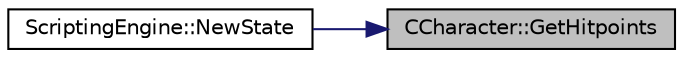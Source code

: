digraph "CCharacter::GetHitpoints"
{
 // LATEX_PDF_SIZE
  edge [fontname="Helvetica",fontsize="10",labelfontname="Helvetica",labelfontsize="10"];
  node [fontname="Helvetica",fontsize="10",shape=record];
  rankdir="RL";
  Node8 [label="CCharacter::GetHitpoints",height=0.2,width=0.4,color="black", fillcolor="grey75", style="filled", fontcolor="black",tooltip="hitpoints accessor"];
  Node8 -> Node9 [dir="back",color="midnightblue",fontsize="10",style="solid",fontname="Helvetica"];
  Node9 [label="ScriptingEngine::NewState",height=0.2,width=0.4,color="black", fillcolor="white", style="filled",URL="$class_scripting_engine.html#a125a0c206da8e74b8f6664c4e523606a",tooltip="Sets up the engine with initial processes and variables and exposes engine functionality to lua."];
}
